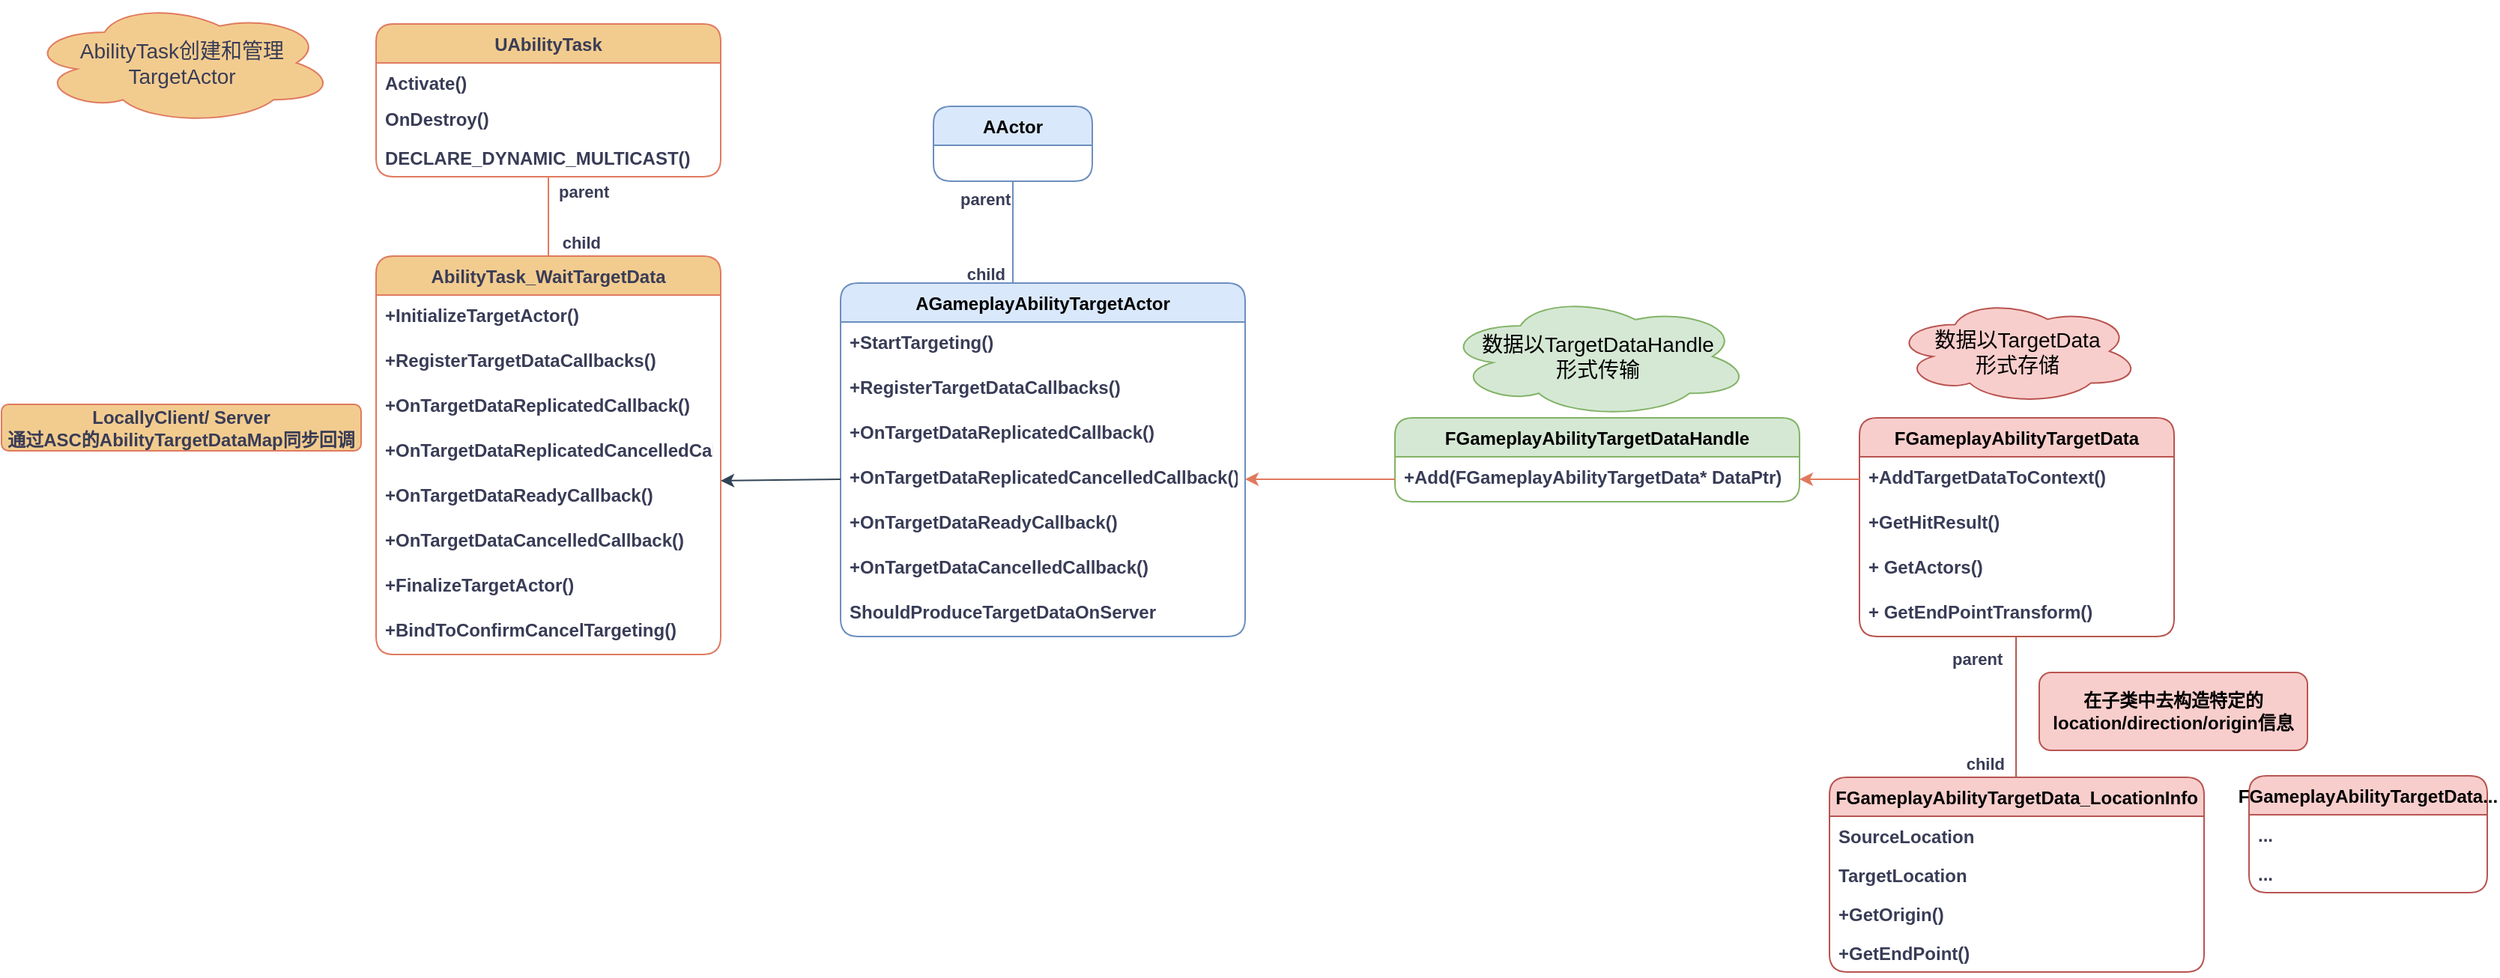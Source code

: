 <mxfile version="20.8.13" type="github">
  <diagram id="Pxh6C-fd8CMLRoSRGeqW" name="第 1 页">
    <mxGraphModel dx="2876" dy="2180" grid="1" gridSize="10" guides="1" tooltips="1" connect="1" arrows="1" fold="1" page="1" pageScale="1" pageWidth="827" pageHeight="1169" math="0" shadow="0">
      <root>
        <mxCell id="0" />
        <mxCell id="1" parent="0" />
        <mxCell id="lgzTXmpoqVMhV6-8MdLU-1" value="AbilityTask_WaitTargetData" style="swimlane;fontStyle=1;childLayout=stackLayout;horizontal=1;startSize=26;fillColor=#F2CC8F;horizontalStack=0;resizeParent=1;resizeParentMax=0;resizeLast=0;collapsible=1;marginBottom=0;strokeColor=#E07A5F;labelBackgroundColor=none;fontColor=#393C56;rounded=1;" parent="1" vertex="1">
          <mxGeometry x="-200" y="160" width="230" height="266" as="geometry" />
        </mxCell>
        <mxCell id="4280RJjVP434RoOb6b6A-2" value="+InitializeTargetActor()" style="text;strokeColor=none;fillColor=none;align=left;verticalAlign=top;spacingLeft=4;spacingRight=4;overflow=hidden;rotatable=0;points=[[0,0.5],[1,0.5]];portConstraint=eastwest;labelBackgroundColor=none;fontColor=#393C56;rounded=1;fontStyle=1" parent="lgzTXmpoqVMhV6-8MdLU-1" vertex="1">
          <mxGeometry y="26" width="230" height="30" as="geometry" />
        </mxCell>
        <mxCell id="lgzTXmpoqVMhV6-8MdLU-2" value="+RegisterTargetDataCallbacks()" style="text;strokeColor=none;fillColor=none;align=left;verticalAlign=top;spacingLeft=4;spacingRight=4;overflow=hidden;rotatable=0;points=[[0,0.5],[1,0.5]];portConstraint=eastwest;labelBackgroundColor=none;fontColor=#393C56;rounded=1;fontStyle=1" parent="lgzTXmpoqVMhV6-8MdLU-1" vertex="1">
          <mxGeometry y="56" width="230" height="30" as="geometry" />
        </mxCell>
        <mxCell id="lgzTXmpoqVMhV6-8MdLU-3" value="+OnTargetDataReplicatedCallback()" style="text;strokeColor=none;fillColor=none;align=left;verticalAlign=top;spacingLeft=4;spacingRight=4;overflow=hidden;rotatable=0;points=[[0,0.5],[1,0.5]];portConstraint=eastwest;labelBackgroundColor=none;fontColor=#393C56;rounded=1;fontStyle=1" parent="lgzTXmpoqVMhV6-8MdLU-1" vertex="1">
          <mxGeometry y="86" width="230" height="30" as="geometry" />
        </mxCell>
        <mxCell id="lgzTXmpoqVMhV6-8MdLU-4" value="+OnTargetDataReplicatedCancelledCallback()" style="text;strokeColor=none;fillColor=none;align=left;verticalAlign=top;spacingLeft=4;spacingRight=4;overflow=hidden;rotatable=0;points=[[0,0.5],[1,0.5]];portConstraint=eastwest;labelBackgroundColor=none;fontColor=#393C56;rounded=1;fontStyle=1" parent="lgzTXmpoqVMhV6-8MdLU-1" vertex="1">
          <mxGeometry y="116" width="230" height="30" as="geometry" />
        </mxCell>
        <mxCell id="234qUHX6OkOsVtvtArmw-1" value="+OnTargetDataReadyCallback()" style="text;strokeColor=none;fillColor=none;align=left;verticalAlign=top;spacingLeft=4;spacingRight=4;overflow=hidden;rotatable=0;points=[[0,0.5],[1,0.5]];portConstraint=eastwest;labelBackgroundColor=none;fontColor=#393C56;rounded=1;fontStyle=1" parent="lgzTXmpoqVMhV6-8MdLU-1" vertex="1">
          <mxGeometry y="146" width="230" height="30" as="geometry" />
        </mxCell>
        <mxCell id="234qUHX6OkOsVtvtArmw-2" value="+OnTargetDataCancelledCallback()" style="text;strokeColor=none;fillColor=none;align=left;verticalAlign=top;spacingLeft=4;spacingRight=4;overflow=hidden;rotatable=0;points=[[0,0.5],[1,0.5]];portConstraint=eastwest;labelBackgroundColor=none;fontColor=#393C56;rounded=1;fontStyle=1" parent="lgzTXmpoqVMhV6-8MdLU-1" vertex="1">
          <mxGeometry y="176" width="230" height="30" as="geometry" />
        </mxCell>
        <mxCell id="4280RJjVP434RoOb6b6A-4" value="+FinalizeTargetActor() " style="text;strokeColor=none;fillColor=none;align=left;verticalAlign=top;spacingLeft=4;spacingRight=4;overflow=hidden;rotatable=0;points=[[0,0.5],[1,0.5]];portConstraint=eastwest;labelBackgroundColor=none;fontColor=#393C56;rounded=1;fontStyle=1" parent="lgzTXmpoqVMhV6-8MdLU-1" vertex="1">
          <mxGeometry y="206" width="230" height="30" as="geometry" />
        </mxCell>
        <mxCell id="4280RJjVP434RoOb6b6A-9" value="+BindToConfirmCancelTargeting()" style="text;strokeColor=none;fillColor=none;align=left;verticalAlign=top;spacingLeft=4;spacingRight=4;overflow=hidden;rotatable=0;points=[[0,0.5],[1,0.5]];portConstraint=eastwest;labelBackgroundColor=none;fontColor=#393C56;rounded=1;fontStyle=1" parent="lgzTXmpoqVMhV6-8MdLU-1" vertex="1">
          <mxGeometry y="236" width="230" height="30" as="geometry" />
        </mxCell>
        <mxCell id="lgzTXmpoqVMhV6-8MdLU-17" value="UAbilityTask" style="swimlane;fontStyle=1;childLayout=stackLayout;horizontal=1;startSize=26;fillColor=#F2CC8F;horizontalStack=0;resizeParent=1;resizeParentMax=0;resizeLast=0;collapsible=1;marginBottom=0;strokeColor=#E07A5F;labelBackgroundColor=none;fontColor=#393C56;rounded=1;" parent="1" vertex="1">
          <mxGeometry x="-200" y="5" width="230" height="102" as="geometry" />
        </mxCell>
        <mxCell id="lgzTXmpoqVMhV6-8MdLU-18" value="Activate()" style="text;strokeColor=none;fillColor=none;align=left;verticalAlign=top;spacingLeft=4;spacingRight=4;overflow=hidden;rotatable=0;points=[[0,0.5],[1,0.5]];portConstraint=eastwest;labelBackgroundColor=none;fontColor=#393C56;rounded=1;fontStyle=1" parent="lgzTXmpoqVMhV6-8MdLU-17" vertex="1">
          <mxGeometry y="26" width="230" height="24" as="geometry" />
        </mxCell>
        <mxCell id="lgzTXmpoqVMhV6-8MdLU-19" value="OnDestroy()" style="text;strokeColor=none;fillColor=none;align=left;verticalAlign=top;spacingLeft=4;spacingRight=4;overflow=hidden;rotatable=0;points=[[0,0.5],[1,0.5]];portConstraint=eastwest;labelBackgroundColor=none;fontColor=#393C56;rounded=1;fontStyle=1" parent="lgzTXmpoqVMhV6-8MdLU-17" vertex="1">
          <mxGeometry y="50" width="230" height="26" as="geometry" />
        </mxCell>
        <mxCell id="lgzTXmpoqVMhV6-8MdLU-21" value="DECLARE_DYNAMIC_MULTICAST()" style="text;strokeColor=none;fillColor=none;align=left;verticalAlign=top;spacingLeft=4;spacingRight=4;overflow=hidden;rotatable=0;points=[[0,0.5],[1,0.5]];portConstraint=eastwest;labelBackgroundColor=none;fontColor=#393C56;rounded=1;fontStyle=1" parent="lgzTXmpoqVMhV6-8MdLU-17" vertex="1">
          <mxGeometry y="76" width="230" height="26" as="geometry" />
        </mxCell>
        <mxCell id="lgzTXmpoqVMhV6-8MdLU-22" value="" style="endArrow=none;html=1;edgeStyle=orthogonalEdgeStyle;rounded=1;entryX=0.5;entryY=0;entryDx=0;entryDy=0;labelBackgroundColor=none;strokeColor=#E07A5F;fontColor=default;fontStyle=1" parent="1" source="lgzTXmpoqVMhV6-8MdLU-21" target="lgzTXmpoqVMhV6-8MdLU-1" edge="1">
          <mxGeometry relative="1" as="geometry">
            <mxPoint x="-80" y="60" as="sourcePoint" />
            <mxPoint x="80" y="60" as="targetPoint" />
            <Array as="points">
              <mxPoint x="-85" y="140" />
              <mxPoint x="-85" y="140" />
            </Array>
          </mxGeometry>
        </mxCell>
        <mxCell id="lgzTXmpoqVMhV6-8MdLU-23" value="parent" style="edgeLabel;resizable=0;html=1;align=left;verticalAlign=bottom;labelBackgroundColor=none;fontColor=#393C56;rounded=1;fontStyle=1" parent="lgzTXmpoqVMhV6-8MdLU-22" connectable="0" vertex="1">
          <mxGeometry x="-1" relative="1" as="geometry">
            <mxPoint x="5" y="18" as="offset" />
          </mxGeometry>
        </mxCell>
        <mxCell id="lgzTXmpoqVMhV6-8MdLU-24" value="child" style="edgeLabel;resizable=0;html=1;align=right;verticalAlign=bottom;labelBackgroundColor=none;fontColor=#393C56;rounded=1;fontStyle=1" parent="lgzTXmpoqVMhV6-8MdLU-22" connectable="0" vertex="1">
          <mxGeometry relative="1" as="geometry">
            <mxPoint x="35" y="26" as="offset" />
          </mxGeometry>
        </mxCell>
        <mxCell id="234qUHX6OkOsVtvtArmw-3" value="AActor" style="swimlane;fontStyle=1;childLayout=stackLayout;horizontal=1;startSize=26;fillColor=#dae8fc;horizontalStack=0;resizeParent=1;resizeParentMax=0;resizeLast=0;collapsible=1;marginBottom=0;strokeColor=#6c8ebf;labelBackgroundColor=none;rounded=1;" parent="1" vertex="1">
          <mxGeometry x="172" y="60" width="106" height="50" as="geometry" />
        </mxCell>
        <mxCell id="234qUHX6OkOsVtvtArmw-8" value="" style="endArrow=none;html=1;edgeStyle=orthogonalEdgeStyle;rounded=1;exitX=0.5;exitY=1;exitDx=0;exitDy=0;labelBackgroundColor=none;strokeColor=#6c8ebf;fontColor=default;fontStyle=1;fillColor=#dae8fc;" parent="1" source="234qUHX6OkOsVtvtArmw-3" edge="1">
          <mxGeometry relative="1" as="geometry">
            <mxPoint x="188" y="230" as="sourcePoint" />
            <mxPoint x="225" y="190" as="targetPoint" />
          </mxGeometry>
        </mxCell>
        <mxCell id="234qUHX6OkOsVtvtArmw-9" value="parent" style="edgeLabel;resizable=0;html=1;align=left;verticalAlign=bottom;labelBackgroundColor=none;fontColor=#393C56;rounded=1;fontStyle=1" parent="234qUHX6OkOsVtvtArmw-8" connectable="0" vertex="1">
          <mxGeometry x="-1" relative="1" as="geometry">
            <mxPoint x="-37" y="20" as="offset" />
          </mxGeometry>
        </mxCell>
        <mxCell id="234qUHX6OkOsVtvtArmw-10" value="child" style="edgeLabel;resizable=0;html=1;align=right;verticalAlign=bottom;labelBackgroundColor=none;fontColor=#393C56;rounded=1;fontStyle=1" parent="234qUHX6OkOsVtvtArmw-8" connectable="0" vertex="1">
          <mxGeometry relative="1" as="geometry">
            <mxPoint x="-5" y="30" as="offset" />
          </mxGeometry>
        </mxCell>
        <mxCell id="234qUHX6OkOsVtvtArmw-11" value="AGameplayAbilityTargetActor" style="swimlane;fontStyle=1;childLayout=stackLayout;horizontal=1;startSize=26;fillColor=#dae8fc;horizontalStack=0;resizeParent=1;resizeParentMax=0;resizeLast=0;collapsible=1;marginBottom=0;strokeColor=#6c8ebf;labelBackgroundColor=none;rounded=1;" parent="1" vertex="1">
          <mxGeometry x="110" y="178" width="270" height="236" as="geometry" />
        </mxCell>
        <mxCell id="234qUHX6OkOsVtvtArmw-12" value="+StartTargeting()" style="text;strokeColor=none;fillColor=none;align=left;verticalAlign=top;spacingLeft=4;spacingRight=4;overflow=hidden;rotatable=0;points=[[0,0.5],[1,0.5]];portConstraint=eastwest;labelBackgroundColor=none;fontColor=#393C56;rounded=1;fontStyle=1" parent="234qUHX6OkOsVtvtArmw-11" vertex="1">
          <mxGeometry y="26" width="270" height="30" as="geometry" />
        </mxCell>
        <mxCell id="4280RJjVP434RoOb6b6A-11" value="+RegisterTargetDataCallbacks()" style="text;strokeColor=none;fillColor=none;align=left;verticalAlign=top;spacingLeft=4;spacingRight=4;overflow=hidden;rotatable=0;points=[[0,0.5],[1,0.5]];portConstraint=eastwest;labelBackgroundColor=none;fontColor=#393C56;rounded=1;fontStyle=1" parent="234qUHX6OkOsVtvtArmw-11" vertex="1">
          <mxGeometry y="56" width="270" height="30" as="geometry" />
        </mxCell>
        <mxCell id="234qUHX6OkOsVtvtArmw-13" value="+OnTargetDataReplicatedCallback()" style="text;strokeColor=none;fillColor=none;align=left;verticalAlign=top;spacingLeft=4;spacingRight=4;overflow=hidden;rotatable=0;points=[[0,0.5],[1,0.5]];portConstraint=eastwest;labelBackgroundColor=none;fontColor=#393C56;rounded=1;fontStyle=1" parent="234qUHX6OkOsVtvtArmw-11" vertex="1">
          <mxGeometry y="86" width="270" height="30" as="geometry" />
        </mxCell>
        <mxCell id="234qUHX6OkOsVtvtArmw-14" value="+OnTargetDataReplicatedCancelledCallback()" style="text;strokeColor=none;fillColor=none;align=left;verticalAlign=top;spacingLeft=4;spacingRight=4;overflow=hidden;rotatable=0;points=[[0,0.5],[1,0.5]];portConstraint=eastwest;labelBackgroundColor=none;fontColor=#393C56;rounded=1;fontStyle=1" parent="234qUHX6OkOsVtvtArmw-11" vertex="1">
          <mxGeometry y="116" width="270" height="30" as="geometry" />
        </mxCell>
        <mxCell id="234qUHX6OkOsVtvtArmw-15" value="+OnTargetDataReadyCallback()" style="text;strokeColor=none;fillColor=none;align=left;verticalAlign=top;spacingLeft=4;spacingRight=4;overflow=hidden;rotatable=0;points=[[0,0.5],[1,0.5]];portConstraint=eastwest;labelBackgroundColor=none;fontColor=#393C56;rounded=1;fontStyle=1" parent="234qUHX6OkOsVtvtArmw-11" vertex="1">
          <mxGeometry y="146" width="270" height="30" as="geometry" />
        </mxCell>
        <mxCell id="234qUHX6OkOsVtvtArmw-16" value="+OnTargetDataCancelledCallback()" style="text;strokeColor=none;fillColor=none;align=left;verticalAlign=top;spacingLeft=4;spacingRight=4;overflow=hidden;rotatable=0;points=[[0,0.5],[1,0.5]];portConstraint=eastwest;labelBackgroundColor=none;fontColor=#393C56;rounded=1;fontStyle=1" parent="234qUHX6OkOsVtvtArmw-11" vertex="1">
          <mxGeometry y="176" width="270" height="30" as="geometry" />
        </mxCell>
        <mxCell id="4280RJjVP434RoOb6b6A-1" value="ShouldProduceTargetDataOnServer" style="text;strokeColor=none;fillColor=none;align=left;verticalAlign=top;spacingLeft=4;spacingRight=4;overflow=hidden;rotatable=0;points=[[0,0.5],[1,0.5]];portConstraint=eastwest;labelBackgroundColor=none;fontColor=#393C56;rounded=1;fontStyle=1" parent="234qUHX6OkOsVtvtArmw-11" vertex="1">
          <mxGeometry y="206" width="270" height="30" as="geometry" />
        </mxCell>
        <mxCell id="4280RJjVP434RoOb6b6A-7" value="LocallyClient/ Server&lt;br&gt;通过ASC的AbilityTargetDataMap同步回调" style="whiteSpace=wrap;html=1;fillColor=#F2CC8F;strokeColor=#E07A5F;labelBackgroundColor=none;fontColor=#393C56;rounded=1;fontStyle=1" parent="1" vertex="1">
          <mxGeometry x="-450" y="259" width="240" height="31" as="geometry" />
        </mxCell>
        <mxCell id="4280RJjVP434RoOb6b6A-12" value="FGameplayAbilityTargetData" style="swimlane;fontStyle=1;childLayout=stackLayout;horizontal=1;startSize=26;fillColor=#f8cecc;horizontalStack=0;resizeParent=1;resizeParentMax=0;resizeLast=0;collapsible=1;marginBottom=0;strokeColor=#b85450;labelBackgroundColor=none;rounded=1;" parent="1" vertex="1">
          <mxGeometry x="790" y="268" width="210" height="146" as="geometry" />
        </mxCell>
        <mxCell id="4280RJjVP434RoOb6b6A-13" value="+AddTargetDataToContext()" style="text;strokeColor=none;fillColor=none;align=left;verticalAlign=top;spacingLeft=4;spacingRight=4;overflow=hidden;rotatable=0;points=[[0,0.5],[1,0.5]];portConstraint=eastwest;labelBackgroundColor=none;fontColor=#393C56;rounded=1;fontStyle=1" parent="4280RJjVP434RoOb6b6A-12" vertex="1">
          <mxGeometry y="26" width="210" height="30" as="geometry" />
        </mxCell>
        <mxCell id="4280RJjVP434RoOb6b6A-16" value="+GetHitResult()" style="text;strokeColor=none;fillColor=none;align=left;verticalAlign=top;spacingLeft=4;spacingRight=4;overflow=hidden;rotatable=0;points=[[0,0.5],[1,0.5]];portConstraint=eastwest;labelBackgroundColor=none;fontColor=#393C56;rounded=1;fontStyle=1" parent="4280RJjVP434RoOb6b6A-12" vertex="1">
          <mxGeometry y="56" width="210" height="30" as="geometry" />
        </mxCell>
        <mxCell id="4280RJjVP434RoOb6b6A-15" value="+ GetActors()" style="text;strokeColor=none;fillColor=none;align=left;verticalAlign=top;spacingLeft=4;spacingRight=4;overflow=hidden;rotatable=0;points=[[0,0.5],[1,0.5]];portConstraint=eastwest;labelBackgroundColor=none;fontColor=#393C56;rounded=1;fontStyle=1" parent="4280RJjVP434RoOb6b6A-12" vertex="1">
          <mxGeometry y="86" width="210" height="30" as="geometry" />
        </mxCell>
        <mxCell id="4280RJjVP434RoOb6b6A-17" value="+ GetEndPointTransform()" style="text;strokeColor=none;fillColor=none;align=left;verticalAlign=top;spacingLeft=4;spacingRight=4;overflow=hidden;rotatable=0;points=[[0,0.5],[1,0.5]];portConstraint=eastwest;labelBackgroundColor=none;fontColor=#393C56;rounded=1;fontStyle=1" parent="4280RJjVP434RoOb6b6A-12" vertex="1">
          <mxGeometry y="116" width="210" height="30" as="geometry" />
        </mxCell>
        <mxCell id="4280RJjVP434RoOb6b6A-18" value="在子类中去构造特定的location/direction/origin信息" style="whiteSpace=wrap;html=1;fillColor=#f8cecc;strokeColor=#b85450;labelBackgroundColor=none;rounded=1;fontStyle=1" parent="1" vertex="1">
          <mxGeometry x="910" y="438" width="179" height="52" as="geometry" />
        </mxCell>
        <mxCell id="4280RJjVP434RoOb6b6A-19" value="FGameplayAbilityTargetDataHandle" style="swimlane;fontStyle=1;childLayout=stackLayout;horizontal=1;startSize=26;fillColor=#d5e8d4;horizontalStack=0;resizeParent=1;resizeParentMax=0;resizeLast=0;collapsible=1;marginBottom=0;strokeColor=#82b366;labelBackgroundColor=none;rounded=1;" parent="1" vertex="1">
          <mxGeometry x="480" y="268" width="270" height="56" as="geometry" />
        </mxCell>
        <mxCell id="4280RJjVP434RoOb6b6A-20" value="+Add(FGameplayAbilityTargetData* DataPtr)" style="text;strokeColor=none;fillColor=none;align=left;verticalAlign=top;spacingLeft=4;spacingRight=4;overflow=hidden;rotatable=0;points=[[0,0.5],[1,0.5]];portConstraint=eastwest;labelBackgroundColor=none;fontColor=#393C56;rounded=1;fontStyle=1" parent="4280RJjVP434RoOb6b6A-19" vertex="1">
          <mxGeometry y="26" width="270" height="30" as="geometry" />
        </mxCell>
        <mxCell id="4280RJjVP434RoOb6b6A-28" value="" style="endArrow=none;html=1;edgeStyle=orthogonalEdgeStyle;rounded=1;exitX=0.5;exitY=1;exitDx=0;exitDy=0;labelBackgroundColor=none;strokeColor=#b85450;fontColor=default;fontStyle=1;fillColor=#f8cecc;" parent="1" edge="1">
          <mxGeometry relative="1" as="geometry">
            <mxPoint x="894.53" y="414" as="sourcePoint" />
            <mxPoint x="894.53" y="514" as="targetPoint" />
            <Array as="points">
              <mxPoint x="894.53" y="454" />
              <mxPoint x="894.53" y="454" />
            </Array>
          </mxGeometry>
        </mxCell>
        <mxCell id="4280RJjVP434RoOb6b6A-29" value="parent" style="edgeLabel;resizable=0;html=1;align=left;verticalAlign=bottom;labelBackgroundColor=none;fontColor=#393C56;rounded=1;fontStyle=1" parent="4280RJjVP434RoOb6b6A-28" connectable="0" vertex="1">
          <mxGeometry relative="1" as="geometry">
            <mxPoint x="-45" y="-26" as="offset" />
          </mxGeometry>
        </mxCell>
        <mxCell id="4280RJjVP434RoOb6b6A-30" value="child" style="edgeLabel;resizable=0;html=1;align=right;verticalAlign=bottom;labelBackgroundColor=none;fontColor=#393C56;rounded=1;fontStyle=1" parent="4280RJjVP434RoOb6b6A-28" connectable="0" vertex="1">
          <mxGeometry x="1" relative="1" as="geometry">
            <mxPoint x="-7" y="-6" as="offset" />
          </mxGeometry>
        </mxCell>
        <mxCell id="4280RJjVP434RoOb6b6A-31" value="FGameplayAbilityTargetData_LocationInfo" style="swimlane;fontStyle=1;childLayout=stackLayout;horizontal=1;startSize=26;fillColor=#f8cecc;horizontalStack=0;resizeParent=1;resizeParentMax=0;resizeLast=0;collapsible=1;marginBottom=0;strokeColor=#b85450;labelBackgroundColor=none;rounded=1;" parent="1" vertex="1">
          <mxGeometry x="770" y="508" width="250" height="130" as="geometry" />
        </mxCell>
        <mxCell id="4280RJjVP434RoOb6b6A-32" value="SourceLocation" style="text;strokeColor=none;fillColor=none;align=left;verticalAlign=top;spacingLeft=4;spacingRight=4;overflow=hidden;rotatable=0;points=[[0,0.5],[1,0.5]];portConstraint=eastwest;labelBackgroundColor=none;fontColor=#393C56;rounded=1;fontStyle=1" parent="4280RJjVP434RoOb6b6A-31" vertex="1">
          <mxGeometry y="26" width="250" height="26" as="geometry" />
        </mxCell>
        <mxCell id="4280RJjVP434RoOb6b6A-33" value="TargetLocation" style="text;strokeColor=none;fillColor=none;align=left;verticalAlign=top;spacingLeft=4;spacingRight=4;overflow=hidden;rotatable=0;points=[[0,0.5],[1,0.5]];portConstraint=eastwest;labelBackgroundColor=none;fontColor=#393C56;rounded=1;fontStyle=1" parent="4280RJjVP434RoOb6b6A-31" vertex="1">
          <mxGeometry y="52" width="250" height="26" as="geometry" />
        </mxCell>
        <mxCell id="4280RJjVP434RoOb6b6A-36" value="+GetOrigin()" style="text;strokeColor=none;fillColor=none;align=left;verticalAlign=top;spacingLeft=4;spacingRight=4;overflow=hidden;rotatable=0;points=[[0,0.5],[1,0.5]];portConstraint=eastwest;labelBackgroundColor=none;fontColor=#393C56;rounded=1;fontStyle=1" parent="4280RJjVP434RoOb6b6A-31" vertex="1">
          <mxGeometry y="78" width="250" height="26" as="geometry" />
        </mxCell>
        <mxCell id="4280RJjVP434RoOb6b6A-37" value="+GetEndPoint()" style="text;strokeColor=none;fillColor=none;align=left;verticalAlign=top;spacingLeft=4;spacingRight=4;overflow=hidden;rotatable=0;points=[[0,0.5],[1,0.5]];portConstraint=eastwest;labelBackgroundColor=none;fontColor=#393C56;rounded=1;fontStyle=1" parent="4280RJjVP434RoOb6b6A-31" vertex="1">
          <mxGeometry y="104" width="250" height="26" as="geometry" />
        </mxCell>
        <mxCell id="4280RJjVP434RoOb6b6A-39" value="" style="endArrow=classic;html=1;rounded=1;strokeColor=#314354;exitX=0;exitY=0.5;exitDx=0;exitDy=0;labelBackgroundColor=none;fontColor=default;fontStyle=1;fillColor=#647687;" parent="1" source="234qUHX6OkOsVtvtArmw-14" edge="1">
          <mxGeometry relative="1" as="geometry">
            <mxPoint x="30" y="349.47" as="sourcePoint" />
            <mxPoint x="30" y="310" as="targetPoint" />
          </mxGeometry>
        </mxCell>
        <mxCell id="XHcfME6Rt02Tz7tJxL_J-2" value="" style="endArrow=classic;html=1;rounded=0;strokeColor=#E07A5F;fontSize=14;fontColor=#393C56;fillColor=#F2CC8F;exitX=0;exitY=0.5;exitDx=0;exitDy=0;entryX=1;entryY=0.5;entryDx=0;entryDy=0;" edge="1" parent="1" source="4280RJjVP434RoOb6b6A-20" target="234qUHX6OkOsVtvtArmw-14">
          <mxGeometry width="50" height="50" relative="1" as="geometry">
            <mxPoint x="520" y="320" as="sourcePoint" />
            <mxPoint x="570" y="270" as="targetPoint" />
          </mxGeometry>
        </mxCell>
        <mxCell id="XHcfME6Rt02Tz7tJxL_J-4" style="edgeStyle=orthogonalEdgeStyle;rounded=0;orthogonalLoop=1;jettySize=auto;html=1;exitX=0;exitY=0.5;exitDx=0;exitDy=0;entryX=1;entryY=0.5;entryDx=0;entryDy=0;strokeColor=#E07A5F;fontSize=14;fontColor=#393C56;fillColor=#F2CC8F;" edge="1" parent="1" source="4280RJjVP434RoOb6b6A-13" target="4280RJjVP434RoOb6b6A-20">
          <mxGeometry relative="1" as="geometry" />
        </mxCell>
        <mxCell id="XHcfME6Rt02Tz7tJxL_J-7" value="数据以TargetData&lt;br&gt;形式存储" style="ellipse;shape=cloud;whiteSpace=wrap;html=1;strokeColor=#b85450;fontSize=14;fillColor=#f8cecc;" vertex="1" parent="1">
          <mxGeometry x="812.5" y="188" width="165" height="71" as="geometry" />
        </mxCell>
        <mxCell id="XHcfME6Rt02Tz7tJxL_J-8" value="数据以TargetDataHandle&lt;br&gt;形式传输" style="ellipse;shape=cloud;whiteSpace=wrap;html=1;strokeColor=#82b366;fontSize=14;fillColor=#d5e8d4;" vertex="1" parent="1">
          <mxGeometry x="512.5" y="186" width="205" height="82" as="geometry" />
        </mxCell>
        <mxCell id="XHcfME6Rt02Tz7tJxL_J-14" value="FGameplayAbilityTargetData..." style="swimlane;fontStyle=1;childLayout=stackLayout;horizontal=1;startSize=26;fillColor=#f8cecc;horizontalStack=0;resizeParent=1;resizeParentMax=0;resizeLast=0;collapsible=1;marginBottom=0;strokeColor=#b85450;labelBackgroundColor=none;rounded=1;" vertex="1" parent="1">
          <mxGeometry x="1050" y="507" width="159" height="78" as="geometry" />
        </mxCell>
        <mxCell id="XHcfME6Rt02Tz7tJxL_J-15" value="..." style="text;strokeColor=none;fillColor=none;align=left;verticalAlign=top;spacingLeft=4;spacingRight=4;overflow=hidden;rotatable=0;points=[[0,0.5],[1,0.5]];portConstraint=eastwest;labelBackgroundColor=none;fontColor=#393C56;rounded=1;fontStyle=1" vertex="1" parent="XHcfME6Rt02Tz7tJxL_J-14">
          <mxGeometry y="26" width="159" height="26" as="geometry" />
        </mxCell>
        <mxCell id="XHcfME6Rt02Tz7tJxL_J-16" value="..." style="text;strokeColor=none;fillColor=none;align=left;verticalAlign=top;spacingLeft=4;spacingRight=4;overflow=hidden;rotatable=0;points=[[0,0.5],[1,0.5]];portConstraint=eastwest;labelBackgroundColor=none;fontColor=#393C56;rounded=1;fontStyle=1" vertex="1" parent="XHcfME6Rt02Tz7tJxL_J-14">
          <mxGeometry y="52" width="159" height="26" as="geometry" />
        </mxCell>
        <mxCell id="XHcfME6Rt02Tz7tJxL_J-17" value="AbilityTask创建和管理TargetActor" style="ellipse;shape=cloud;whiteSpace=wrap;html=1;strokeColor=#E07A5F;fontSize=14;fontColor=#393C56;fillColor=#F2CC8F;" vertex="1" parent="1">
          <mxGeometry x="-432.5" y="-10" width="205" height="82" as="geometry" />
        </mxCell>
      </root>
    </mxGraphModel>
  </diagram>
</mxfile>
